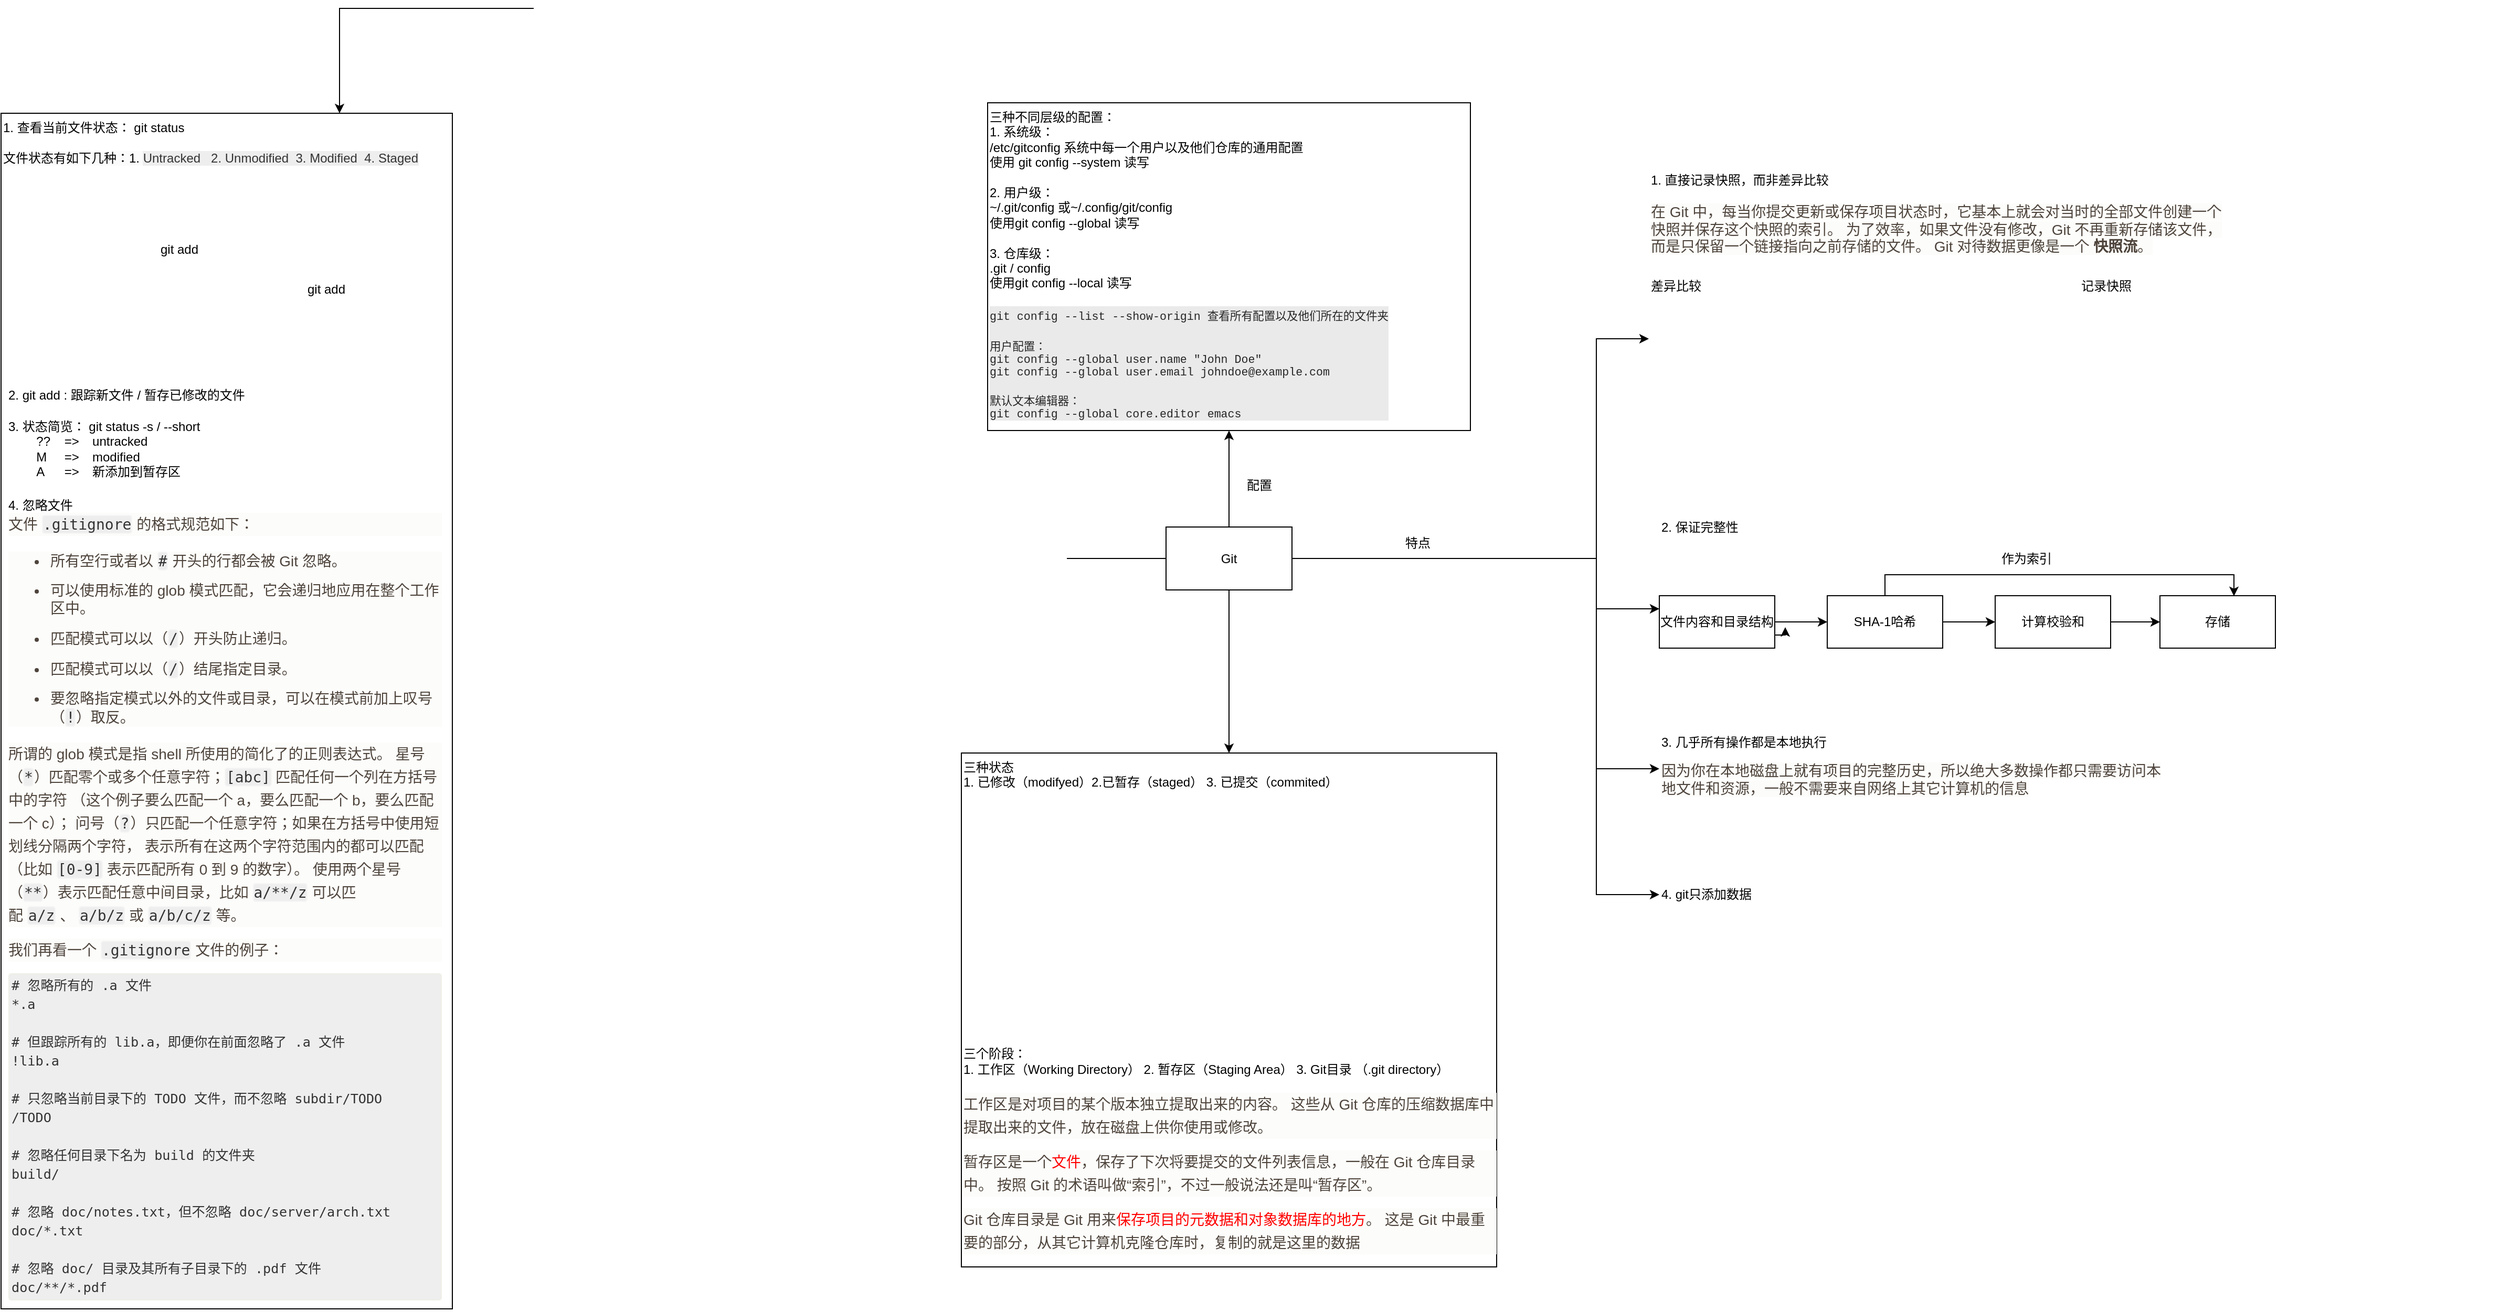 <mxfile version="24.1.0" type="github">
  <diagram name="第 1 页" id="XfYK5ym5bn-TH3xhJaiv">
    <mxGraphModel dx="3562" dy="2389" grid="1" gridSize="10" guides="1" tooltips="1" connect="1" arrows="1" fold="1" page="1" pageScale="1" pageWidth="827" pageHeight="1169" math="0" shadow="0">
      <root>
        <mxCell id="0" />
        <mxCell id="1" parent="0" />
        <mxCell id="dV2PWm62k9ZfegvU0sN4-32" style="edgeStyle=orthogonalEdgeStyle;rounded=0;orthogonalLoop=1;jettySize=auto;html=1;exitX=1;exitY=0.5;exitDx=0;exitDy=0;entryX=0;entryY=0.25;entryDx=0;entryDy=0;" edge="1" parent="1" source="dV2PWm62k9ZfegvU0sN4-1" target="dV2PWm62k9ZfegvU0sN4-4">
          <mxGeometry relative="1" as="geometry">
            <Array as="points">
              <mxPoint x="20" y="425" />
              <mxPoint x="20" y="215" />
            </Array>
          </mxGeometry>
        </mxCell>
        <mxCell id="dV2PWm62k9ZfegvU0sN4-33" style="edgeStyle=orthogonalEdgeStyle;rounded=0;orthogonalLoop=1;jettySize=auto;html=1;exitX=1;exitY=0.5;exitDx=0;exitDy=0;entryX=0;entryY=0.25;entryDx=0;entryDy=0;" edge="1" parent="1" source="dV2PWm62k9ZfegvU0sN4-1" target="dV2PWm62k9ZfegvU0sN4-17">
          <mxGeometry relative="1" as="geometry">
            <Array as="points">
              <mxPoint x="20" y="425" />
              <mxPoint x="20" y="473" />
            </Array>
          </mxGeometry>
        </mxCell>
        <mxCell id="dV2PWm62k9ZfegvU0sN4-15" value="" style="group" vertex="1" connectable="0" parent="1">
          <mxGeometry x="80" y="585" width="487" height="70" as="geometry" />
        </mxCell>
        <mxCell id="dV2PWm62k9ZfegvU0sN4-13" value="3. 几乎所有操作都是本地执行" style="text;html=1;align=left;verticalAlign=middle;whiteSpace=wrap;rounded=0;" vertex="1" parent="dV2PWm62k9ZfegvU0sN4-15">
          <mxGeometry width="160" height="30" as="geometry" />
        </mxCell>
        <mxCell id="dV2PWm62k9ZfegvU0sN4-14" value="&lt;span style=&quot;color: rgb(78, 68, 60); font-family: sans-serif; font-size: 14px; background-color: rgb(252, 252, 250);&quot;&gt;因为你在本地磁盘上就有项目的完整历史，所以&lt;/span&gt;&lt;span style=&quot;color: rgb(78, 68, 60); font-family: sans-serif; font-size: 14px; background-color: rgb(252, 252, 250);&quot;&gt;绝大多数操作都只需要访问本地文件和资源，一般不需要来自网络上其它计算机的信息&lt;/span&gt;" style="text;html=1;align=left;verticalAlign=middle;whiteSpace=wrap;rounded=0;" vertex="1" parent="dV2PWm62k9ZfegvU0sN4-15">
          <mxGeometry y="30" width="487" height="40" as="geometry" />
        </mxCell>
        <mxCell id="dV2PWm62k9ZfegvU0sN4-34" style="edgeStyle=orthogonalEdgeStyle;rounded=0;orthogonalLoop=1;jettySize=auto;html=1;exitX=1;exitY=0.5;exitDx=0;exitDy=0;entryX=0;entryY=0.25;entryDx=0;entryDy=0;" edge="1" parent="1" source="dV2PWm62k9ZfegvU0sN4-1" target="dV2PWm62k9ZfegvU0sN4-14">
          <mxGeometry relative="1" as="geometry">
            <Array as="points">
              <mxPoint x="20" y="425" />
              <mxPoint x="20" y="625" />
            </Array>
          </mxGeometry>
        </mxCell>
        <mxCell id="dV2PWm62k9ZfegvU0sN4-29" value="4. git只添加数据" style="text;html=1;align=left;verticalAlign=middle;whiteSpace=wrap;rounded=0;" vertex="1" parent="1">
          <mxGeometry x="80" y="730" width="100" height="30" as="geometry" />
        </mxCell>
        <mxCell id="dV2PWm62k9ZfegvU0sN4-35" style="edgeStyle=orthogonalEdgeStyle;rounded=0;orthogonalLoop=1;jettySize=auto;html=1;exitX=1;exitY=0.5;exitDx=0;exitDy=0;entryX=0;entryY=0.5;entryDx=0;entryDy=0;" edge="1" parent="1" source="dV2PWm62k9ZfegvU0sN4-1" target="dV2PWm62k9ZfegvU0sN4-29">
          <mxGeometry relative="1" as="geometry">
            <Array as="points">
              <mxPoint x="20" y="425" />
              <mxPoint x="20" y="745" />
            </Array>
          </mxGeometry>
        </mxCell>
        <mxCell id="dV2PWm62k9ZfegvU0sN4-30" value="" style="group" vertex="1" connectable="0" parent="1">
          <mxGeometry x="80" y="380" width="587" height="130" as="geometry" />
        </mxCell>
        <mxCell id="dV2PWm62k9ZfegvU0sN4-16" value="2. 保证完整性" style="text;html=1;align=left;verticalAlign=middle;whiteSpace=wrap;rounded=0;" vertex="1" parent="dV2PWm62k9ZfegvU0sN4-30">
          <mxGeometry width="80" height="30" as="geometry" />
        </mxCell>
        <mxCell id="dV2PWm62k9ZfegvU0sN4-28" value="" style="group" vertex="1" connectable="0" parent="dV2PWm62k9ZfegvU0sN4-30">
          <mxGeometry y="30" width="587" height="100" as="geometry" />
        </mxCell>
        <mxCell id="dV2PWm62k9ZfegvU0sN4-24" value="" style="group" vertex="1" connectable="0" parent="dV2PWm62k9ZfegvU0sN4-28">
          <mxGeometry y="50" width="587" height="50" as="geometry" />
        </mxCell>
        <mxCell id="dV2PWm62k9ZfegvU0sN4-20" style="edgeStyle=orthogonalEdgeStyle;rounded=0;orthogonalLoop=1;jettySize=auto;html=1;exitX=1;exitY=0.5;exitDx=0;exitDy=0;entryX=0;entryY=0.5;entryDx=0;entryDy=0;" edge="1" parent="dV2PWm62k9ZfegvU0sN4-24" source="dV2PWm62k9ZfegvU0sN4-17" target="dV2PWm62k9ZfegvU0sN4-18">
          <mxGeometry relative="1" as="geometry" />
        </mxCell>
        <mxCell id="dV2PWm62k9ZfegvU0sN4-25" style="edgeStyle=orthogonalEdgeStyle;rounded=0;orthogonalLoop=1;jettySize=auto;html=1;exitX=1;exitY=0.75;exitDx=0;exitDy=0;" edge="1" parent="dV2PWm62k9ZfegvU0sN4-24" source="dV2PWm62k9ZfegvU0sN4-17">
          <mxGeometry relative="1" as="geometry">
            <mxPoint x="120" y="30" as="targetPoint" />
          </mxGeometry>
        </mxCell>
        <mxCell id="dV2PWm62k9ZfegvU0sN4-17" value="文件内容和目录结构" style="rounded=0;whiteSpace=wrap;html=1;" vertex="1" parent="dV2PWm62k9ZfegvU0sN4-24">
          <mxGeometry width="110" height="50" as="geometry" />
        </mxCell>
        <mxCell id="dV2PWm62k9ZfegvU0sN4-21" style="edgeStyle=orthogonalEdgeStyle;rounded=0;orthogonalLoop=1;jettySize=auto;html=1;exitX=1;exitY=0.5;exitDx=0;exitDy=0;" edge="1" parent="dV2PWm62k9ZfegvU0sN4-24" source="dV2PWm62k9ZfegvU0sN4-18" target="dV2PWm62k9ZfegvU0sN4-19">
          <mxGeometry relative="1" as="geometry" />
        </mxCell>
        <mxCell id="dV2PWm62k9ZfegvU0sN4-18" value="SHA-1哈希" style="rounded=0;whiteSpace=wrap;html=1;" vertex="1" parent="dV2PWm62k9ZfegvU0sN4-24">
          <mxGeometry x="160" width="110" height="50" as="geometry" />
        </mxCell>
        <mxCell id="dV2PWm62k9ZfegvU0sN4-23" style="edgeStyle=orthogonalEdgeStyle;rounded=0;orthogonalLoop=1;jettySize=auto;html=1;exitX=1;exitY=0.5;exitDx=0;exitDy=0;entryX=0;entryY=0.5;entryDx=0;entryDy=0;" edge="1" parent="dV2PWm62k9ZfegvU0sN4-24" source="dV2PWm62k9ZfegvU0sN4-19" target="dV2PWm62k9ZfegvU0sN4-22">
          <mxGeometry relative="1" as="geometry" />
        </mxCell>
        <mxCell id="dV2PWm62k9ZfegvU0sN4-19" value="计算校验和" style="rounded=0;whiteSpace=wrap;html=1;" vertex="1" parent="dV2PWm62k9ZfegvU0sN4-24">
          <mxGeometry x="320" width="110" height="50" as="geometry" />
        </mxCell>
        <mxCell id="dV2PWm62k9ZfegvU0sN4-22" value="存储" style="rounded=0;whiteSpace=wrap;html=1;" vertex="1" parent="dV2PWm62k9ZfegvU0sN4-24">
          <mxGeometry x="477" width="110" height="50" as="geometry" />
        </mxCell>
        <mxCell id="dV2PWm62k9ZfegvU0sN4-26" style="edgeStyle=orthogonalEdgeStyle;rounded=0;orthogonalLoop=1;jettySize=auto;html=1;exitX=0.5;exitY=0;exitDx=0;exitDy=0;entryX=0.641;entryY=0.007;entryDx=0;entryDy=0;entryPerimeter=0;" edge="1" parent="dV2PWm62k9ZfegvU0sN4-24" source="dV2PWm62k9ZfegvU0sN4-18" target="dV2PWm62k9ZfegvU0sN4-22">
          <mxGeometry relative="1" as="geometry" />
        </mxCell>
        <mxCell id="dV2PWm62k9ZfegvU0sN4-27" value="作为索引" style="text;html=1;align=center;verticalAlign=middle;whiteSpace=wrap;rounded=0;" vertex="1" parent="dV2PWm62k9ZfegvU0sN4-28">
          <mxGeometry x="320" width="60" height="30" as="geometry" />
        </mxCell>
        <mxCell id="dV2PWm62k9ZfegvU0sN4-39" style="edgeStyle=orthogonalEdgeStyle;rounded=0;orthogonalLoop=1;jettySize=auto;html=1;exitX=0.5;exitY=1;exitDx=0;exitDy=0;" edge="1" parent="1" source="dV2PWm62k9ZfegvU0sN4-1" target="dV2PWm62k9ZfegvU0sN4-37">
          <mxGeometry relative="1" as="geometry" />
        </mxCell>
        <mxCell id="dV2PWm62k9ZfegvU0sN4-31" value="" style="group" vertex="1" connectable="0" parent="1">
          <mxGeometry x="70" y="50" width="810" height="285" as="geometry" />
        </mxCell>
        <mxCell id="dV2PWm62k9ZfegvU0sN4-2" value="1. 直接记录快照，而非差异比较&lt;div&gt;&lt;br&gt;&lt;/div&gt;&lt;div&gt;&lt;span style=&quot;color: rgb(78, 68, 60); font-family: sans-serif; font-size: 14px; background-color: rgb(252, 252, 250);&quot;&gt;在 Git 中，每当你提交更新或保存项目状态时，它基本上就会对当时的全部文件创建一个快照并保存这个快照的索引。 为了效率，如果文件没有修改，Git 不再重新存储该文件，而是只保留一个链接指向之前存储的文件。 Git 对待数据更像是一个&amp;nbsp;&lt;/span&gt;&lt;strong style=&quot;box-sizing: border-box; color: rgb(78, 68, 60); font-family: sans-serif; font-size: 14px; background-color: rgb(252, 252, 250);&quot;&gt;快照流&lt;/strong&gt;&lt;span style=&quot;color: rgb(78, 68, 60); font-family: sans-serif; font-size: 14px; background-color: rgb(252, 252, 250);&quot;&gt;。&lt;/span&gt;&lt;br&gt;&lt;/div&gt;" style="text;html=1;align=left;verticalAlign=top;whiteSpace=wrap;rounded=0;" vertex="1" parent="dV2PWm62k9ZfegvU0sN4-31">
          <mxGeometry width="550" height="100" as="geometry" />
        </mxCell>
        <mxCell id="dV2PWm62k9ZfegvU0sN4-6" value="" style="group" vertex="1" connectable="0" parent="dV2PWm62k9ZfegvU0sN4-31">
          <mxGeometry y="100" width="361.29" height="185" as="geometry" />
        </mxCell>
        <mxCell id="dV2PWm62k9ZfegvU0sN4-4" value="" style="shape=image;verticalLabelPosition=bottom;labelBackgroundColor=default;verticalAlign=top;aspect=fixed;imageAspect=0;image=https://git-scm.com/book/en/v2/images/deltas.png;" vertex="1" parent="dV2PWm62k9ZfegvU0sN4-6">
          <mxGeometry y="30" width="361.29" height="140" as="geometry" />
        </mxCell>
        <mxCell id="dV2PWm62k9ZfegvU0sN4-5" value="差异比较" style="text;html=1;align=left;verticalAlign=middle;whiteSpace=wrap;rounded=0;" vertex="1" parent="dV2PWm62k9ZfegvU0sN4-6">
          <mxGeometry width="52.5" height="30" as="geometry" />
        </mxCell>
        <mxCell id="dV2PWm62k9ZfegvU0sN4-12" value="" style="group" vertex="1" connectable="0" parent="dV2PWm62k9ZfegvU0sN4-31">
          <mxGeometry x="410" y="100" width="400" height="182.5" as="geometry" />
        </mxCell>
        <mxCell id="dV2PWm62k9ZfegvU0sN4-9" value="" style="shape=image;verticalLabelPosition=bottom;labelBackgroundColor=default;verticalAlign=top;aspect=fixed;imageAspect=0;image=https://git-scm.com/book/en/v2/images/snapshots.png;" vertex="1" parent="dV2PWm62k9ZfegvU0sN4-12">
          <mxGeometry y="30" width="400" height="152.5" as="geometry" />
        </mxCell>
        <mxCell id="dV2PWm62k9ZfegvU0sN4-11" value="记录快照" style="text;html=1;align=left;verticalAlign=middle;whiteSpace=wrap;rounded=0;" vertex="1" parent="dV2PWm62k9ZfegvU0sN4-12">
          <mxGeometry width="60" height="30" as="geometry" />
        </mxCell>
        <mxCell id="dV2PWm62k9ZfegvU0sN4-40" style="edgeStyle=orthogonalEdgeStyle;rounded=0;orthogonalLoop=1;jettySize=auto;html=1;exitX=0.5;exitY=0;exitDx=0;exitDy=0;entryX=0.5;entryY=1;entryDx=0;entryDy=0;" edge="1" parent="1" source="dV2PWm62k9ZfegvU0sN4-1" target="dV2PWm62k9ZfegvU0sN4-42">
          <mxGeometry relative="1" as="geometry">
            <mxPoint x="-330" y="260" as="targetPoint" />
          </mxGeometry>
        </mxCell>
        <mxCell id="dV2PWm62k9ZfegvU0sN4-36" value="特点" style="text;html=1;align=center;verticalAlign=middle;whiteSpace=wrap;rounded=0;" vertex="1" parent="1">
          <mxGeometry x="-180" y="394.5" width="60" height="30" as="geometry" />
        </mxCell>
        <mxCell id="dV2PWm62k9ZfegvU0sN4-52" style="edgeStyle=orthogonalEdgeStyle;rounded=0;orthogonalLoop=1;jettySize=auto;html=1;exitX=0;exitY=0.5;exitDx=0;exitDy=0;entryX=0.75;entryY=0;entryDx=0;entryDy=0;" edge="1" parent="1" source="dV2PWm62k9ZfegvU0sN4-1" target="dV2PWm62k9ZfegvU0sN4-45">
          <mxGeometry relative="1" as="geometry">
            <Array as="points">
              <mxPoint x="-730" y="425" />
              <mxPoint x="-730" y="-100" />
              <mxPoint x="-1177" y="-100" />
            </Array>
          </mxGeometry>
        </mxCell>
        <mxCell id="dV2PWm62k9ZfegvU0sN4-1" value="Git" style="rounded=0;whiteSpace=wrap;html=1;" vertex="1" parent="1">
          <mxGeometry x="-390" y="394.5" width="120" height="60" as="geometry" />
        </mxCell>
        <mxCell id="dV2PWm62k9ZfegvU0sN4-37" value="三种状态&lt;div&gt;1. 已修改（modifyed）2.&lt;span style=&quot;background-color: initial;&quot;&gt;已暂存（staged）&lt;/span&gt;&lt;span style=&quot;background-color: initial;&quot;&gt;&amp;nbsp;3.&amp;nbsp;&lt;/span&gt;&lt;span style=&quot;background-color: initial;&quot;&gt;已提交（commited）&lt;/span&gt;&lt;/div&gt;&lt;div&gt;&lt;span style=&quot;background-color: initial;&quot;&gt;&lt;br&gt;&lt;/span&gt;&lt;/div&gt;&lt;div&gt;&lt;span style=&quot;background-color: initial;&quot;&gt;&lt;br&gt;&lt;/span&gt;&lt;/div&gt;&lt;div&gt;&lt;span style=&quot;background-color: initial;&quot;&gt;&lt;br&gt;&lt;/span&gt;&lt;/div&gt;&lt;div&gt;&lt;span style=&quot;background-color: initial;&quot;&gt;&lt;br&gt;&lt;/span&gt;&lt;/div&gt;&lt;div&gt;&lt;span style=&quot;background-color: initial;&quot;&gt;&lt;br&gt;&lt;/span&gt;&lt;/div&gt;&lt;div&gt;&lt;span style=&quot;background-color: initial;&quot;&gt;&lt;br&gt;&lt;/span&gt;&lt;/div&gt;&lt;div&gt;&lt;span style=&quot;background-color: initial;&quot;&gt;&lt;br&gt;&lt;/span&gt;&lt;/div&gt;&lt;div&gt;&lt;span style=&quot;background-color: initial;&quot;&gt;&lt;br&gt;&lt;/span&gt;&lt;/div&gt;&lt;div&gt;&lt;span style=&quot;background-color: initial;&quot;&gt;&lt;br&gt;&lt;/span&gt;&lt;/div&gt;&lt;div&gt;&lt;span style=&quot;background-color: initial;&quot;&gt;&lt;br&gt;&lt;/span&gt;&lt;/div&gt;&lt;div&gt;&lt;span style=&quot;background-color: initial;&quot;&gt;&lt;br&gt;&lt;/span&gt;&lt;/div&gt;&lt;div&gt;&lt;span style=&quot;background-color: initial;&quot;&gt;&lt;br&gt;&lt;/span&gt;&lt;/div&gt;&lt;div&gt;&lt;span style=&quot;background-color: initial;&quot;&gt;&lt;br&gt;&lt;/span&gt;&lt;/div&gt;&lt;div&gt;&lt;span style=&quot;background-color: initial;&quot;&gt;&lt;br&gt;&lt;/span&gt;&lt;/div&gt;&lt;div&gt;&lt;span style=&quot;background-color: initial;&quot;&gt;&lt;br&gt;&lt;/span&gt;&lt;/div&gt;&lt;div&gt;&lt;span style=&quot;background-color: initial;&quot;&gt;&lt;br&gt;&lt;/span&gt;&lt;/div&gt;&lt;div&gt;&lt;span style=&quot;background-color: initial;&quot;&gt;&lt;br&gt;&lt;/span&gt;&lt;/div&gt;&lt;div&gt;&lt;span style=&quot;background-color: initial;&quot;&gt;三个阶段：&lt;/span&gt;&lt;/div&gt;&lt;div&gt;&lt;span style=&quot;background-color: initial;&quot;&gt;1. 工作区（Working Directory） 2. 暂存区（Staging Area） 3. Git目录 （.git directory）&lt;/span&gt;&lt;/div&gt;&lt;div&gt;&lt;span style=&quot;background-color: initial;&quot;&gt;&lt;br&gt;&lt;/span&gt;&lt;/div&gt;&lt;div&gt;&lt;div style=&quot;box-sizing: border-box; color: rgb(78, 68, 60); font-family: Adelle, &amp;quot;Roboto Slab&amp;quot;, &amp;quot;DejaVu Serif&amp;quot;, Georgia, &amp;quot;Times New Roman&amp;quot;, sans-serif; font-size: 14px; background-color: rgb(252, 252, 250);&quot; class=&quot;paragraph&quot;&gt;&lt;p style=&quot;margin: 0px 0px 11px; line-height: 22px; box-sizing: border-box; font-family: sans-serif;&quot;&gt;工作区是对项目的某个版本独立提取出来的内容。 这些从 Git 仓库的压缩数据库中提取出来的文件，放在磁盘上供你使用或修改。&lt;/p&gt;&lt;/div&gt;&lt;div style=&quot;box-sizing: border-box; font-family: Adelle, &amp;quot;Roboto Slab&amp;quot;, &amp;quot;DejaVu Serif&amp;quot;, Georgia, &amp;quot;Times New Roman&amp;quot;, sans-serif; font-size: 14px; background-color: rgb(252, 252, 250);&quot; class=&quot;paragraph&quot;&gt;&lt;p style=&quot;margin: 0px 0px 11px; line-height: 22px; box-sizing: border-box; font-family: sans-serif;&quot;&gt;&lt;font color=&quot;#4e443c&quot;&gt;暂存区是一个&lt;/font&gt;&lt;font color=&quot;#ff0000&quot;&gt;文件&lt;/font&gt;&lt;font color=&quot;#4e443c&quot;&gt;，保存了下次将要提交的文件列表信息，一般在 Git 仓库目录中。 按照 Git 的术语叫做“索引”，不过一般说法还是叫“暂存区”。&lt;/font&gt;&lt;/p&gt;&lt;/div&gt;&lt;div style=&quot;box-sizing: border-box; font-family: Adelle, &amp;quot;Roboto Slab&amp;quot;, &amp;quot;DejaVu Serif&amp;quot;, Georgia, &amp;quot;Times New Roman&amp;quot;, sans-serif; font-size: 14px; background-color: rgb(252, 252, 250);&quot; class=&quot;paragraph&quot;&gt;&lt;p style=&quot;margin: 0px 0px 11px; line-height: 22px; box-sizing: border-box; font-family: sans-serif;&quot;&gt;&lt;font color=&quot;#4e443c&quot;&gt;Git 仓库目录是 Git 用来&lt;/font&gt;&lt;font color=&quot;#ff0000&quot;&gt;保存项目的元数据和对象数据库的地方&lt;/font&gt;&lt;font color=&quot;#4e443c&quot;&gt;。 这是 Git 中最重要的部分，从其它计算机克隆仓库时，复制的就是这里的数据&lt;/font&gt;&lt;/p&gt;&lt;/div&gt;&lt;/div&gt;" style="rounded=0;whiteSpace=wrap;html=1;align=left;verticalAlign=top;" vertex="1" parent="1">
          <mxGeometry x="-585" y="610" width="510" height="490" as="geometry" />
        </mxCell>
        <mxCell id="dV2PWm62k9ZfegvU0sN4-38" value="" style="shape=image;verticalLabelPosition=bottom;labelBackgroundColor=default;verticalAlign=top;aspect=fixed;imageAspect=0;image=https://git-scm.com/book/en/v2/images/areas.png;" vertex="1" parent="1">
          <mxGeometry x="-480" y="655" width="390" height="214.99" as="geometry" />
        </mxCell>
        <mxCell id="dV2PWm62k9ZfegvU0sN4-41" value="配置" style="text;html=1;align=left;verticalAlign=middle;whiteSpace=wrap;rounded=0;" vertex="1" parent="1">
          <mxGeometry x="-315" y="340" width="60" height="30" as="geometry" />
        </mxCell>
        <mxCell id="dV2PWm62k9ZfegvU0sN4-42" value="三种不同层级的配置：&lt;div&gt;&lt;div&gt;1. 系统级：&lt;/div&gt;&lt;div&gt;/etc/gitconfig 系统中每一个用户以及他们仓库的通用配置&lt;/div&gt;&lt;div&gt;使用 git config --system 读写&lt;/div&gt;&lt;div&gt;&lt;br&gt;&lt;/div&gt;&lt;div&gt;2. 用户级：&lt;/div&gt;&lt;div&gt;~/.git/config 或~/.config/git/config&amp;nbsp;&lt;/div&gt;&lt;div&gt;使用git config --global 读写&lt;/div&gt;&lt;/div&gt;&lt;div&gt;&lt;br&gt;&lt;/div&gt;&lt;div&gt;3. 仓库级：&lt;/div&gt;&lt;div&gt;.git / config&lt;/div&gt;&lt;div&gt;使用git config --local 读写&lt;/div&gt;&lt;div&gt;&lt;br&gt;&lt;/div&gt;&lt;div&gt;&lt;p style=&quot;margin: 0px; font-variant-numeric: normal; font-variant-east-asian: normal; font-variant-alternates: normal; font-kerning: auto; font-optical-sizing: auto; font-feature-settings: normal; font-variation-settings: normal; font-variant-position: normal; font-stretch: normal; font-size: 10.8px; line-height: normal; font-family: Courier; color: rgb(38, 38, 38); -webkit-text-stroke-color: rgb(38, 38, 38); background-color: rgb(234, 234, 234);&quot; class=&quot;p1&quot;&gt;&lt;span style=&quot;font-kerning: none;&quot; class=&quot;s1&quot;&gt;git config --list --show-origin &lt;/span&gt;&lt;span style=&quot;font-variant-numeric: normal; font-variant-east-asian: normal; font-variant-alternates: normal; font-variant-position: normal; font-optical-sizing: auto; font-feature-settings: normal; font-variation-settings: normal; font-stretch: normal; line-height: normal; font-family: &amp;quot;PingFang SC&amp;quot;; font-kerning: none;&quot; class=&quot;s2&quot;&gt;查看所有配置以及他们所在的文件夹&lt;/span&gt;&lt;/p&gt;&lt;p style=&quot;margin: 0px; font-variant-numeric: normal; font-variant-east-asian: normal; font-variant-alternates: normal; font-kerning: auto; font-optical-sizing: auto; font-feature-settings: normal; font-variation-settings: normal; font-variant-position: normal; font-stretch: normal; font-size: 10.8px; line-height: normal; font-family: Courier; color: rgb(38, 38, 38); -webkit-text-stroke-color: rgb(38, 38, 38); background-color: rgb(234, 234, 234); min-height: 13px;&quot; class=&quot;p2&quot;&gt;&lt;span style=&quot;font-kerning: none;&quot; class=&quot;s1&quot;&gt;&amp;nbsp;&lt;/span&gt;&lt;/p&gt;&lt;p style=&quot;margin: 0px; font-variant-numeric: normal; font-variant-east-asian: normal; font-variant-alternates: normal; font-kerning: auto; font-optical-sizing: auto; font-feature-settings: normal; font-variation-settings: normal; font-variant-position: normal; font-stretch: normal; font-size: 10.8px; line-height: normal; font-family: &amp;quot;PingFang SC&amp;quot;; color: rgb(38, 38, 38); -webkit-text-stroke-color: rgb(38, 38, 38); background-color: rgb(234, 234, 234);&quot; class=&quot;p3&quot;&gt;&lt;span style=&quot;font-kerning: none;&quot; class=&quot;s1&quot;&gt;用户配置：&lt;/span&gt;&lt;/p&gt;&lt;p style=&quot;margin: 0px; font-variant-numeric: normal; font-variant-east-asian: normal; font-variant-alternates: normal; font-kerning: auto; font-optical-sizing: auto; font-feature-settings: normal; font-variation-settings: normal; font-variant-position: normal; font-stretch: normal; font-size: 10.8px; line-height: normal; font-family: Courier; color: rgb(38, 38, 38); -webkit-text-stroke-color: rgb(38, 38, 38); background-color: rgb(234, 234, 234);&quot; class=&quot;p4&quot;&gt;&lt;span style=&quot;font-kerning: none;&quot; class=&quot;s1&quot;&gt;git config --global user.name &quot;John Doe&quot;&lt;/span&gt;&lt;/p&gt;&lt;p style=&quot;margin: 0px; font-variant-numeric: normal; font-variant-east-asian: normal; font-variant-alternates: normal; font-kerning: auto; font-optical-sizing: auto; font-feature-settings: normal; font-variation-settings: normal; font-variant-position: normal; font-stretch: normal; font-size: 10.8px; line-height: normal; font-family: Courier; color: rgb(38, 38, 38); -webkit-text-stroke-color: rgb(38, 38, 38); background-color: rgb(234, 234, 234);&quot; class=&quot;p4&quot;&gt;&lt;span style=&quot;font-kerning: none;&quot; class=&quot;s1&quot;&gt;git config --global user.email johndoe@example.com&lt;/span&gt;&lt;/p&gt;&lt;p style=&quot;margin: 0px; font-variant-numeric: normal; font-variant-east-asian: normal; font-variant-alternates: normal; font-kerning: auto; font-optical-sizing: auto; font-feature-settings: normal; font-variation-settings: normal; font-variant-position: normal; font-stretch: normal; font-size: 10.8px; line-height: normal; font-family: Courier; color: rgb(38, 38, 38); -webkit-text-stroke-color: rgb(38, 38, 38); background-color: rgb(234, 234, 234);&quot; class=&quot;p4&quot;&gt;&lt;span style=&quot;font-kerning: none;&quot; class=&quot;s1&quot;&gt;&lt;br&gt;&lt;/span&gt;&lt;/p&gt;&lt;p style=&quot;margin: 0px; font-variant-numeric: normal; font-variant-east-asian: normal; font-variant-alternates: normal; font-kerning: auto; font-optical-sizing: auto; font-feature-settings: normal; font-variation-settings: normal; font-variant-position: normal; font-stretch: normal; font-size: 10.8px; line-height: normal; font-family: Courier; color: rgb(38, 38, 38); -webkit-text-stroke-color: rgb(38, 38, 38); background-color: rgb(234, 234, 234);&quot; class=&quot;p4&quot;&gt;&lt;span style=&quot;font-kerning: none;&quot; class=&quot;s1&quot;&gt;默认文本编辑器：&lt;/span&gt;&lt;/p&gt;&lt;p style=&quot;margin: 0px; font-variant-numeric: normal; font-variant-east-asian: normal; font-variant-alternates: normal; font-kerning: auto; font-optical-sizing: auto; font-feature-settings: normal; font-variation-settings: normal; font-variant-position: normal; font-stretch: normal; font-size: 10.8px; line-height: normal; font-family: Courier; color: rgb(38, 38, 38); -webkit-text-stroke-color: rgb(38, 38, 38); background-color: rgb(234, 234, 234);&quot; class=&quot;p4&quot;&gt;&lt;span style=&quot;font-kerning: none;&quot; class=&quot;s1&quot;&gt;&lt;/span&gt;&lt;/p&gt;&lt;p style=&quot;margin: 0px; font-variant-numeric: normal; font-variant-east-asian: normal; font-variant-alternates: normal; font-kerning: auto; font-optical-sizing: auto; font-feature-settings: normal; font-variation-settings: normal; font-variant-position: normal; font-stretch: normal; font-size: 10.8px; line-height: normal; font-family: Courier; color: rgb(38, 38, 38); -webkit-text-stroke-color: rgb(38, 38, 38); background-color: rgb(234, 234, 234);&quot; class=&quot;p1&quot;&gt;&lt;span style=&quot;font-kerning: none;&quot; class=&quot;s1&quot;&gt;git config --global core.editor emacs&lt;/span&gt;&lt;/p&gt;&lt;/div&gt;" style="rounded=0;whiteSpace=wrap;html=1;align=left;verticalAlign=top;" vertex="1" parent="1">
          <mxGeometry x="-560" y="-10" width="460" height="312.5" as="geometry" />
        </mxCell>
        <mxCell id="dV2PWm62k9ZfegvU0sN4-49" value="" style="group" vertex="1" connectable="0" parent="1">
          <mxGeometry x="-1500" width="430" height="1140" as="geometry" />
        </mxCell>
        <mxCell id="dV2PWm62k9ZfegvU0sN4-45" value="1. 查看当前文件状态： git status&lt;div&gt;&lt;br&gt;&lt;div&gt;&lt;span style=&quot;font-size: 1em; background-color: rgb(251, 251, 251);&quot;&gt;文件状态有如下几种：1.&amp;nbsp;&lt;/span&gt;&lt;span style=&quot;background-color: rgb(238, 238, 238); color: rgb(51, 51, 51);&quot;&gt;Untracked&amp;nbsp; &amp;nbsp;2. Unmodified&amp;nbsp; 3. Modified&amp;nbsp; 4. Staged&lt;/span&gt;&lt;/div&gt;&lt;div&gt;&lt;br&gt;&lt;/div&gt;&lt;/div&gt;" style="rounded=0;whiteSpace=wrap;html=1;align=left;verticalAlign=top;" vertex="1" parent="dV2PWm62k9ZfegvU0sN4-49">
          <mxGeometry width="430" height="1140" as="geometry" />
        </mxCell>
        <mxCell id="dV2PWm62k9ZfegvU0sN4-43" value="" style="shape=image;verticalLabelPosition=top;labelBackgroundColor=default;verticalAlign=bottom;aspect=fixed;imageAspect=0;image=https://git-scm.com/book/en/v2/images/lifecycle.png;labelPosition=center;align=center;" vertex="1" parent="dV2PWm62k9ZfegvU0sN4-49">
          <mxGeometry x="5" y="75" width="420" height="173.26" as="geometry" />
        </mxCell>
        <mxCell id="dV2PWm62k9ZfegvU0sN4-46" value="2. git add : 跟踪新文件 / 暂存已修改的文件" style="text;html=1;align=left;verticalAlign=top;whiteSpace=wrap;rounded=0;" vertex="1" parent="dV2PWm62k9ZfegvU0sN4-49">
          <mxGeometry x="5" y="255" width="365" height="30" as="geometry" />
        </mxCell>
        <mxCell id="dV2PWm62k9ZfegvU0sN4-47" value="git add" style="text;html=1;align=center;verticalAlign=middle;whiteSpace=wrap;rounded=0;" vertex="1" parent="dV2PWm62k9ZfegvU0sN4-49">
          <mxGeometry x="140" y="115" width="60" height="30" as="geometry" />
        </mxCell>
        <mxCell id="dV2PWm62k9ZfegvU0sN4-48" value="git add" style="text;html=1;align=center;verticalAlign=middle;whiteSpace=wrap;rounded=0;" vertex="1" parent="dV2PWm62k9ZfegvU0sN4-49">
          <mxGeometry x="280" y="152.5" width="60" height="30" as="geometry" />
        </mxCell>
        <mxCell id="dV2PWm62k9ZfegvU0sN4-50" value="3. 状态简览： git status -s / --short&lt;div&gt;&lt;span style=&quot;white-space: pre;&quot;&gt;&#x9;&lt;/span&gt;??&lt;span style=&quot;white-space: pre;&quot;&gt;&#x9;&lt;/span&gt;=&amp;gt;&lt;span style=&quot;white-space: pre;&quot;&gt;&#x9;&lt;/span&gt;untracked&lt;/div&gt;&lt;div&gt;&lt;span style=&quot;white-space: pre;&quot;&gt;&#x9;&lt;/span&gt;M &lt;span style=&quot;white-space: pre;&quot;&gt;&#x9;&lt;/span&gt;=&amp;gt;&lt;span style=&quot;white-space: pre;&quot;&gt;&#x9;&lt;/span&gt;modified&lt;/div&gt;&lt;div&gt;&lt;span style=&quot;white-space: pre;&quot;&gt;&#x9;&lt;/span&gt;A&lt;span style=&quot;white-space: pre;&quot;&gt;&#x9;&lt;/span&gt;=&amp;gt;&lt;span style=&quot;white-space: pre;&quot;&gt;&#x9;&lt;/span&gt;新添加到暂存区&lt;br&gt;&lt;/div&gt;" style="text;html=1;align=left;verticalAlign=top;whiteSpace=wrap;rounded=0;" vertex="1" parent="dV2PWm62k9ZfegvU0sN4-49">
          <mxGeometry x="5" y="285" width="385" height="65" as="geometry" />
        </mxCell>
        <mxCell id="dV2PWm62k9ZfegvU0sN4-51" value="4. 忽略文件&lt;div&gt;&lt;div style=&quot;box-sizing: border-box; color: rgb(78, 68, 60); font-family: Adelle, &amp;quot;Roboto Slab&amp;quot;, &amp;quot;DejaVu Serif&amp;quot;, Georgia, &amp;quot;Times New Roman&amp;quot;, sans-serif; font-size: 14px; background-color: rgb(252, 252, 250);&quot; class=&quot;paragraph&quot;&gt;&lt;p style=&quot;margin: 0px 0px 11px; line-height: 22px; box-sizing: border-box; font-family: sans-serif;&quot;&gt;文件&amp;nbsp;&lt;code style=&quot;font-size: 1em; border-radius: 3px; display: inline; padding: 0px; margin-bottom: 1em; overflow: auto; line-height: 18px; color: rgb(51, 51, 51); background: rgb(238, 238, 238); border: 1px solid rgb(245, 245, 245); box-sizing: border-box;&quot;&gt;.gitignore&lt;/code&gt;&amp;nbsp;的格式规范如下：&lt;/p&gt;&lt;/div&gt;&lt;div style=&quot;box-sizing: border-box; color: rgb(78, 68, 60); font-family: Adelle, &amp;quot;Roboto Slab&amp;quot;, &amp;quot;DejaVu Serif&amp;quot;, Georgia, &amp;quot;Times New Roman&amp;quot;, sans-serif; font-size: 14px; background-color: rgb(252, 252, 250);&quot; class=&quot;ulist&quot;&gt;&lt;ul style=&quot;padding: 0px; margin: 15px 0px 15px 40px; list-style-position: initial; list-style-image: initial; box-sizing: border-box;&quot;&gt;&lt;li style=&quot;line-height: 16.8px; box-sizing: border-box; margin-top: 5px; font-family: sans-serif; font-size: 1em;&quot;&gt;&lt;p style=&quot;margin: 5px 0px 11px; font-size: 1em; line-height: 16.8px; box-sizing: border-box;&quot;&gt;所有空行或者以&amp;nbsp;&lt;code style=&quot;font-size: 1em; border-radius: 3px; display: inline; padding: 0px; margin-bottom: 1em; overflow: auto; line-height: 18px; color: rgb(51, 51, 51); background: rgb(238, 238, 238); border: 1px solid rgb(245, 245, 245); box-sizing: border-box;&quot;&gt;#&lt;/code&gt;&amp;nbsp;开头的行都会被 Git 忽略。&lt;/p&gt;&lt;/li&gt;&lt;li style=&quot;line-height: 16.8px; box-sizing: border-box; margin-top: 5px; font-family: sans-serif; font-size: 1em;&quot;&gt;&lt;p style=&quot;margin: 5px 0px 11px; font-size: 1em; line-height: 16.8px; box-sizing: border-box;&quot;&gt;可以使用标准的 glob 模式匹配，它会递归地应用在整个工作区中。&lt;/p&gt;&lt;/li&gt;&lt;li style=&quot;line-height: 16.8px; box-sizing: border-box; margin-top: 5px; font-family: sans-serif; font-size: 1em;&quot;&gt;&lt;p style=&quot;margin: 5px 0px 11px; font-size: 1em; line-height: 16.8px; box-sizing: border-box;&quot;&gt;匹配模式可以以（&lt;code style=&quot;font-size: 1em; border-radius: 3px; display: inline; padding: 0px; margin-bottom: 1em; overflow: auto; line-height: 18px; color: rgb(51, 51, 51); background: rgb(238, 238, 238); border: 1px solid rgb(245, 245, 245); box-sizing: border-box;&quot;&gt;/&lt;/code&gt;）开头防止递归。&lt;/p&gt;&lt;/li&gt;&lt;li style=&quot;line-height: 16.8px; box-sizing: border-box; margin-top: 5px; font-family: sans-serif; font-size: 1em;&quot;&gt;&lt;p style=&quot;margin: 5px 0px 11px; font-size: 1em; line-height: 16.8px; box-sizing: border-box;&quot;&gt;匹配模式可以以（&lt;code style=&quot;font-size: 1em; border-radius: 3px; display: inline; padding: 0px; margin-bottom: 1em; overflow: auto; line-height: 18px; color: rgb(51, 51, 51); background: rgb(238, 238, 238); border: 1px solid rgb(245, 245, 245); box-sizing: border-box;&quot;&gt;/&lt;/code&gt;）结尾指定目录。&lt;/p&gt;&lt;/li&gt;&lt;li style=&quot;line-height: 16.8px; box-sizing: border-box; margin-top: 5px; font-family: sans-serif; font-size: 1em;&quot;&gt;&lt;p style=&quot;margin: 5px 0px 11px; font-size: 1em; line-height: 16.8px; box-sizing: border-box;&quot;&gt;要忽略指定模式以外的文件或目录，可以在模式前加上叹号（&lt;code style=&quot;font-size: 1em; border-radius: 3px; display: inline; padding: 0px; margin-bottom: 1em; overflow: auto; line-height: 18px; color: rgb(51, 51, 51); background: rgb(238, 238, 238); border: 1px solid rgb(245, 245, 245); box-sizing: border-box;&quot;&gt;!&lt;/code&gt;）取反。&lt;/p&gt;&lt;/li&gt;&lt;/ul&gt;&lt;/div&gt;&lt;div style=&quot;box-sizing: border-box; color: rgb(78, 68, 60); font-family: Adelle, &amp;quot;Roboto Slab&amp;quot;, &amp;quot;DejaVu Serif&amp;quot;, Georgia, &amp;quot;Times New Roman&amp;quot;, sans-serif; font-size: 14px; background-color: rgb(252, 252, 250);&quot; class=&quot;paragraph&quot;&gt;&lt;p style=&quot;margin: 0px 0px 11px; line-height: 22px; box-sizing: border-box; font-family: sans-serif;&quot;&gt;所谓的 glob 模式是指 shell 所使用的简化了的正则表达式。 星号（&lt;code style=&quot;font-size: 1em; border-radius: 3px; display: inline; padding: 0px; margin-bottom: 1em; overflow: auto; line-height: 18px; color: rgb(51, 51, 51); background: rgb(238, 238, 238); border: 1px solid rgb(245, 245, 245); box-sizing: border-box;&quot;&gt;*&lt;/code&gt;）匹配零个或多个任意字符；&lt;code style=&quot;font-size: 1em; border-radius: 3px; display: inline; padding: 0px; margin-bottom: 1em; overflow: auto; line-height: 18px; color: rgb(51, 51, 51); background: rgb(238, 238, 238); border: 1px solid rgb(245, 245, 245); box-sizing: border-box;&quot;&gt;[abc]&lt;/code&gt;&amp;nbsp;匹配任何一个列在方括号中的字符 （这个例子要么匹配一个 a，要么匹配一个 b，要么匹配一个 c）； 问号（&lt;code style=&quot;font-size: 1em; border-radius: 3px; display: inline; padding: 0px; margin-bottom: 1em; overflow: auto; line-height: 18px; color: rgb(51, 51, 51); background: rgb(238, 238, 238); border: 1px solid rgb(245, 245, 245); box-sizing: border-box;&quot;&gt;?&lt;/code&gt;）只匹配一个任意字符；如果在方括号中使用短划线分隔两个字符， 表示所有在这两个字符范围内的都可以匹配（比如&amp;nbsp;&lt;code style=&quot;font-size: 1em; border-radius: 3px; display: inline; padding: 0px; margin-bottom: 1em; overflow: auto; line-height: 18px; color: rgb(51, 51, 51); background: rgb(238, 238, 238); border: 1px solid rgb(245, 245, 245); box-sizing: border-box;&quot;&gt;[0-9]&lt;/code&gt;&amp;nbsp;表示匹配所有 0 到 9 的数字）。 使用两个星号（&lt;code style=&quot;font-size: 1em; border-radius: 3px; display: inline; padding: 0px; margin-bottom: 1em; overflow: auto; line-height: 18px; color: rgb(51, 51, 51); background: rgb(238, 238, 238); border: 1px solid rgb(245, 245, 245); box-sizing: border-box;&quot;&gt;**&lt;/code&gt;）表示匹配任意中间目录，比如&amp;nbsp;&lt;code style=&quot;font-size: 1em; border-radius: 3px; display: inline; padding: 0px; margin-bottom: 1em; overflow: auto; line-height: 18px; color: rgb(51, 51, 51); background: rgb(238, 238, 238); border: 1px solid rgb(245, 245, 245); box-sizing: border-box;&quot;&gt;a/**/z&lt;/code&gt;&amp;nbsp;可以匹配&amp;nbsp;&lt;code style=&quot;font-size: 1em; border-radius: 3px; display: inline; padding: 0px; margin-bottom: 1em; overflow: auto; line-height: 18px; color: rgb(51, 51, 51); background: rgb(238, 238, 238); border: 1px solid rgb(245, 245, 245); box-sizing: border-box;&quot;&gt;a/z&lt;/code&gt;&amp;nbsp;、&amp;nbsp;&lt;code style=&quot;font-size: 1em; border-radius: 3px; display: inline; padding: 0px; margin-bottom: 1em; overflow: auto; line-height: 18px; color: rgb(51, 51, 51); background: rgb(238, 238, 238); border: 1px solid rgb(245, 245, 245); box-sizing: border-box;&quot;&gt;a/b/z&lt;/code&gt;&amp;nbsp;或&amp;nbsp;&lt;code style=&quot;font-size: 1em; border-radius: 3px; display: inline; padding: 0px; margin-bottom: 1em; overflow: auto; line-height: 18px; color: rgb(51, 51, 51); background: rgb(238, 238, 238); border: 1px solid rgb(245, 245, 245); box-sizing: border-box;&quot;&gt;a/b/c/z&lt;/code&gt;&amp;nbsp;等。&lt;/p&gt;&lt;/div&gt;&lt;div style=&quot;box-sizing: border-box; color: rgb(78, 68, 60); font-family: Adelle, &amp;quot;Roboto Slab&amp;quot;, &amp;quot;DejaVu Serif&amp;quot;, Georgia, &amp;quot;Times New Roman&amp;quot;, sans-serif; font-size: 14px; background-color: rgb(252, 252, 250);&quot; class=&quot;paragraph&quot;&gt;&lt;p style=&quot;margin: 0px 0px 11px; line-height: 22px; box-sizing: border-box; font-family: sans-serif;&quot;&gt;我们再看一个&amp;nbsp;&lt;code style=&quot;font-size: 1em; border-radius: 3px; display: inline; padding: 0px; margin-bottom: 1em; overflow: auto; line-height: 18px; color: rgb(51, 51, 51); background: rgb(238, 238, 238); border: 1px solid rgb(245, 245, 245); box-sizing: border-box;&quot;&gt;.gitignore&lt;/code&gt;&amp;nbsp;文件的例子：&lt;/p&gt;&lt;/div&gt;&lt;div style=&quot;box-sizing: border-box; color: rgb(78, 68, 60); font-family: Adelle, &amp;quot;Roboto Slab&amp;quot;, &amp;quot;DejaVu Serif&amp;quot;, Georgia, &amp;quot;Times New Roman&amp;quot;, sans-serif; font-size: 14px; background-color: rgb(252, 252, 250);&quot; class=&quot;listingblock&quot;&gt;&lt;div style=&quot;box-sizing: border-box;&quot; class=&quot;content&quot;&gt;&lt;pre style=&quot;overflow: auto; font-size: 0.9em; background: rgb(238, 238, 238); border: 1px solid rgb(239, 238, 230); border-radius: 3px; color: rgb(51, 51, 51); line-height: 15.12px; margin-top: 10px; margin-bottom: 10px; padding: 2px; box-sizing: border-box;&quot; class=&quot;highlight&quot;&gt;&lt;code style=&quot;font-size: 1em; border-radius: 3px; display: inline; padding: 0px; margin-bottom: 1em; overflow: auto; line-height: 18px; background-image: initial; background-position: initial; background-size: initial; background-repeat: initial; background-attachment: initial; background-origin: initial; background-clip: initial; border: 0px; box-sizing: border-box;&quot;&gt;# 忽略所有的 .a 文件&lt;br/&gt;*.a&lt;br/&gt;&lt;br/&gt;# 但跟踪所有的 lib.a，即便你在前面忽略了 .a 文件&lt;br/&gt;!lib.a&lt;br/&gt;&lt;br/&gt;# 只忽略当前目录下的 TODO 文件，而不忽略 subdir/TODO&lt;br/&gt;/TODO&lt;br/&gt;&lt;br/&gt;# 忽略任何目录下名为 build 的文件夹&lt;br/&gt;build/&lt;br/&gt;&lt;br/&gt;# 忽略 doc/notes.txt，但不忽略 doc/server/arch.txt&lt;br/&gt;doc/*.txt&lt;br/&gt;&lt;br/&gt;# 忽略 doc/ 目录及其所有子目录下的 .pdf 文件&lt;br/&gt;doc/**/*.pdf&lt;/code&gt;&lt;/pre&gt;&lt;/div&gt;&lt;/div&gt;&lt;/div&gt;" style="text;html=1;align=left;verticalAlign=top;whiteSpace=wrap;rounded=0;" vertex="1" parent="dV2PWm62k9ZfegvU0sN4-49">
          <mxGeometry x="5" y="360" width="415" height="780" as="geometry" />
        </mxCell>
      </root>
    </mxGraphModel>
  </diagram>
</mxfile>
